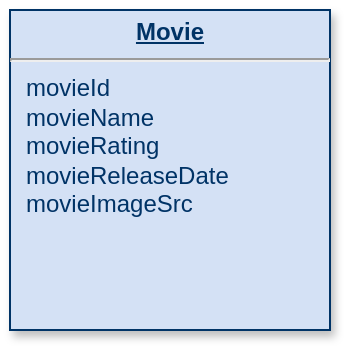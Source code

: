 <mxfile version="21.0.2" type="device"><diagram name="Page-1" id="efa7a0a1-bf9b-a30e-e6df-94a7791c09e9"><mxGraphModel dx="756" dy="448" grid="1" gridSize="10" guides="1" tooltips="1" connect="1" arrows="1" fold="1" page="1" pageScale="1" pageWidth="826" pageHeight="1169" background="none" math="0" shadow="0"><root><mxCell id="0"/><mxCell id="1" parent="0"/><mxCell id="25" value="&lt;p style=&quot;margin: 0px; margin-top: 4px; text-align: center; text-decoration: underline;&quot;&gt;&lt;b&gt;Movie&lt;/b&gt;&lt;/p&gt;&lt;hr&gt;&lt;p style=&quot;margin: 0px; margin-left: 8px;&quot;&gt;movieId&lt;/p&gt;&lt;p style=&quot;margin: 0px; margin-left: 8px;&quot;&gt;movieName&lt;/p&gt;&lt;p style=&quot;margin: 0px; margin-left: 8px;&quot;&gt;movieRating&lt;/p&gt;&lt;p style=&quot;margin: 0px; margin-left: 8px;&quot;&gt;movieReleaseDate&lt;/p&gt;&lt;p style=&quot;margin: 0px; margin-left: 8px;&quot;&gt;movieImageSrc&lt;/p&gt;" style="verticalAlign=top;align=left;overflow=fill;fontSize=12;fontFamily=Helvetica;html=1;strokeColor=#003366;shadow=1;fillColor=#D4E1F5;fontColor=#003366" parent="1" vertex="1"><mxGeometry x="110.0" y="110.0" width="160" height="160" as="geometry"/></mxCell></root></mxGraphModel></diagram></mxfile>